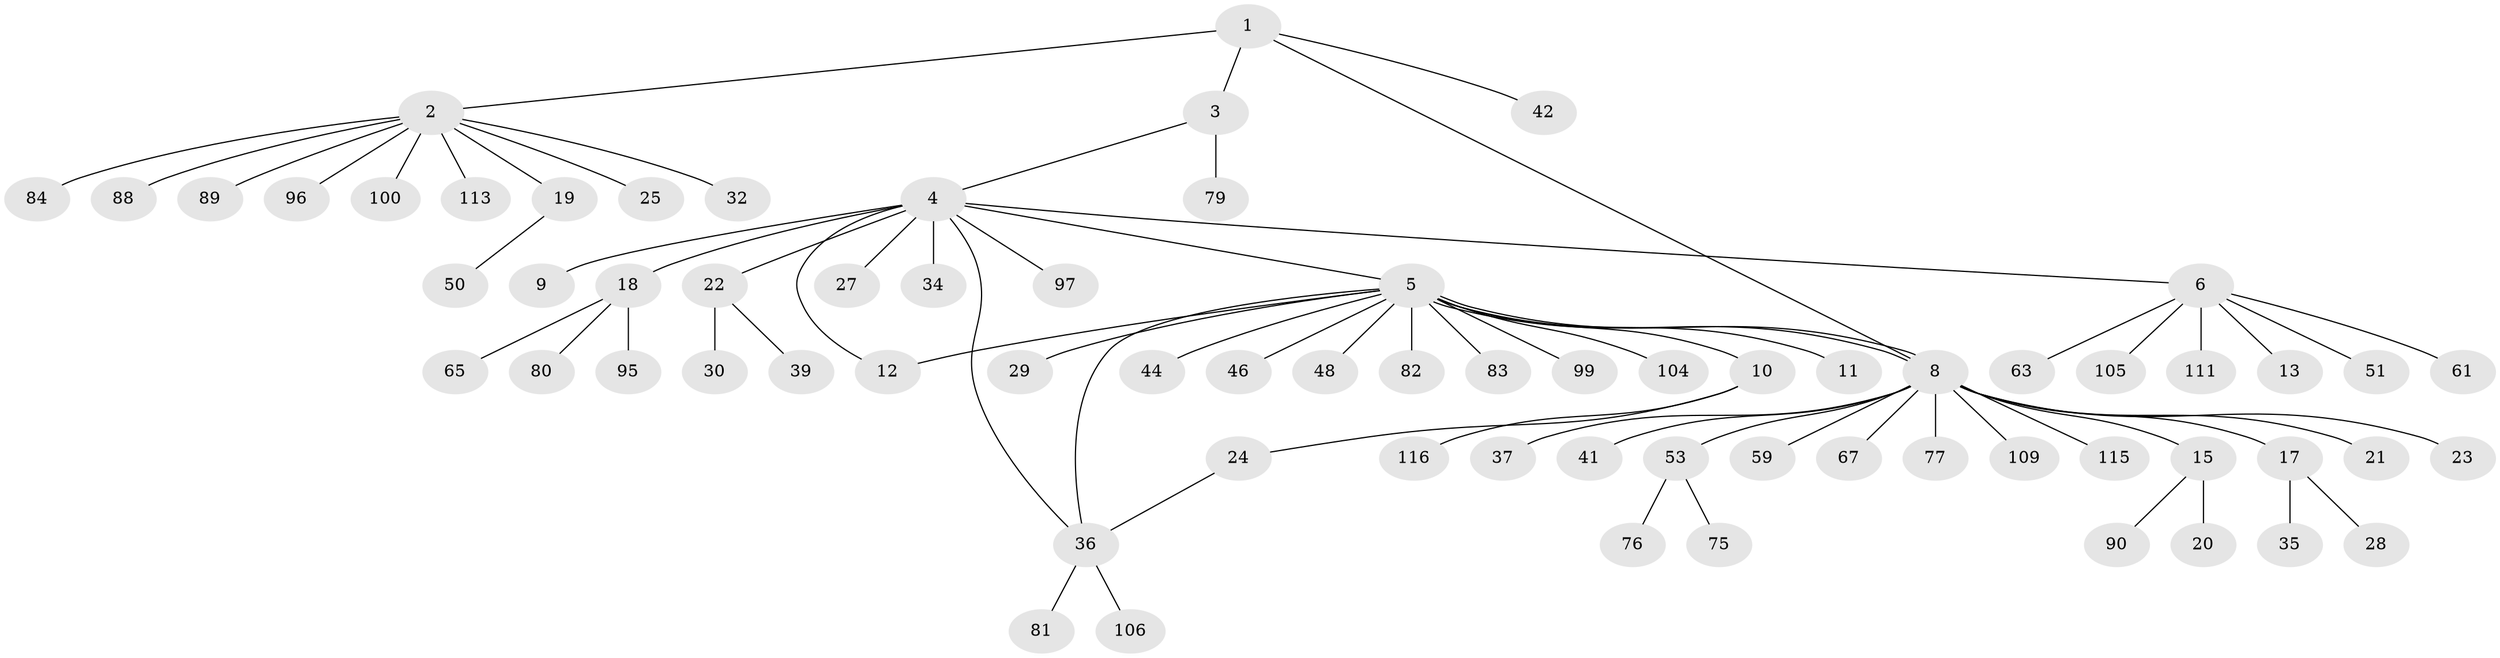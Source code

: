 // original degree distribution, {4: 0.05084745762711865, 3: 0.0847457627118644, 11: 0.00847457627118644, 22: 0.00847457627118644, 7: 0.025423728813559324, 5: 0.00847457627118644, 17: 0.00847457627118644, 2: 0.15254237288135594, 1: 0.6440677966101694, 6: 0.00847457627118644}
// Generated by graph-tools (version 1.1) at 2025/18/03/04/25 18:18:03]
// undirected, 70 vertices, 74 edges
graph export_dot {
graph [start="1"]
  node [color=gray90,style=filled];
  1;
  2 [super="+16"];
  3;
  4;
  5 [super="+49+103+43+93+112+47+57+74+73+14+7"];
  6;
  8 [super="+92+33"];
  9 [super="+52"];
  10;
  11;
  12 [super="+86"];
  13;
  15 [super="+68"];
  17;
  18;
  19;
  20;
  21 [super="+118"];
  22;
  23;
  24;
  25;
  27;
  28;
  29;
  30;
  32;
  34;
  35;
  36 [super="+72+98+87+38+45"];
  37;
  39;
  41 [super="+69"];
  42 [super="+91"];
  44 [super="+62"];
  46 [super="+54"];
  48 [super="+101+78"];
  50;
  51;
  53;
  59;
  61;
  63;
  65;
  67;
  75;
  76 [super="+108"];
  77;
  79;
  80;
  81;
  82;
  83;
  84;
  88;
  89;
  90;
  95;
  96;
  97;
  99;
  100 [super="+107"];
  104;
  105;
  106;
  109;
  111 [super="+117"];
  113;
  115;
  116;
  1 -- 2;
  1 -- 3;
  1 -- 8;
  1 -- 42;
  2 -- 32;
  2 -- 96;
  2 -- 100;
  2 -- 113;
  2 -- 19;
  2 -- 84;
  2 -- 88;
  2 -- 89;
  2 -- 25;
  3 -- 4;
  3 -- 79;
  4 -- 5;
  4 -- 6;
  4 -- 9;
  4 -- 12;
  4 -- 18;
  4 -- 22;
  4 -- 27;
  4 -- 34;
  4 -- 97;
  4 -- 36;
  5 -- 8;
  5 -- 8;
  5 -- 10 [weight=2];
  5 -- 29;
  5 -- 44;
  5 -- 48;
  5 -- 82;
  5 -- 99;
  5 -- 36;
  5 -- 83;
  5 -- 12;
  5 -- 104;
  5 -- 11;
  5 -- 46;
  6 -- 13;
  6 -- 51;
  6 -- 61;
  6 -- 63;
  6 -- 105;
  6 -- 111;
  8 -- 15;
  8 -- 17;
  8 -- 21;
  8 -- 23;
  8 -- 37;
  8 -- 41;
  8 -- 53;
  8 -- 59;
  8 -- 67;
  8 -- 77;
  8 -- 109;
  8 -- 115;
  10 -- 24;
  10 -- 116;
  15 -- 20;
  15 -- 90;
  17 -- 28;
  17 -- 35;
  18 -- 65;
  18 -- 80;
  18 -- 95;
  19 -- 50;
  22 -- 30;
  22 -- 39;
  24 -- 36;
  36 -- 81;
  36 -- 106;
  53 -- 75;
  53 -- 76;
}
